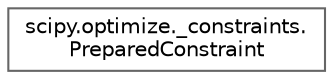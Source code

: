 digraph "Graphical Class Hierarchy"
{
 // LATEX_PDF_SIZE
  bgcolor="transparent";
  edge [fontname=Helvetica,fontsize=10,labelfontname=Helvetica,labelfontsize=10];
  node [fontname=Helvetica,fontsize=10,shape=box,height=0.2,width=0.4];
  rankdir="LR";
  Node0 [id="Node000000",label="scipy.optimize._constraints.\lPreparedConstraint",height=0.2,width=0.4,color="grey40", fillcolor="white", style="filled",URL="$da/dec/classscipy_1_1optimize_1_1__constraints_1_1PreparedConstraint.html",tooltip=" "];
}
